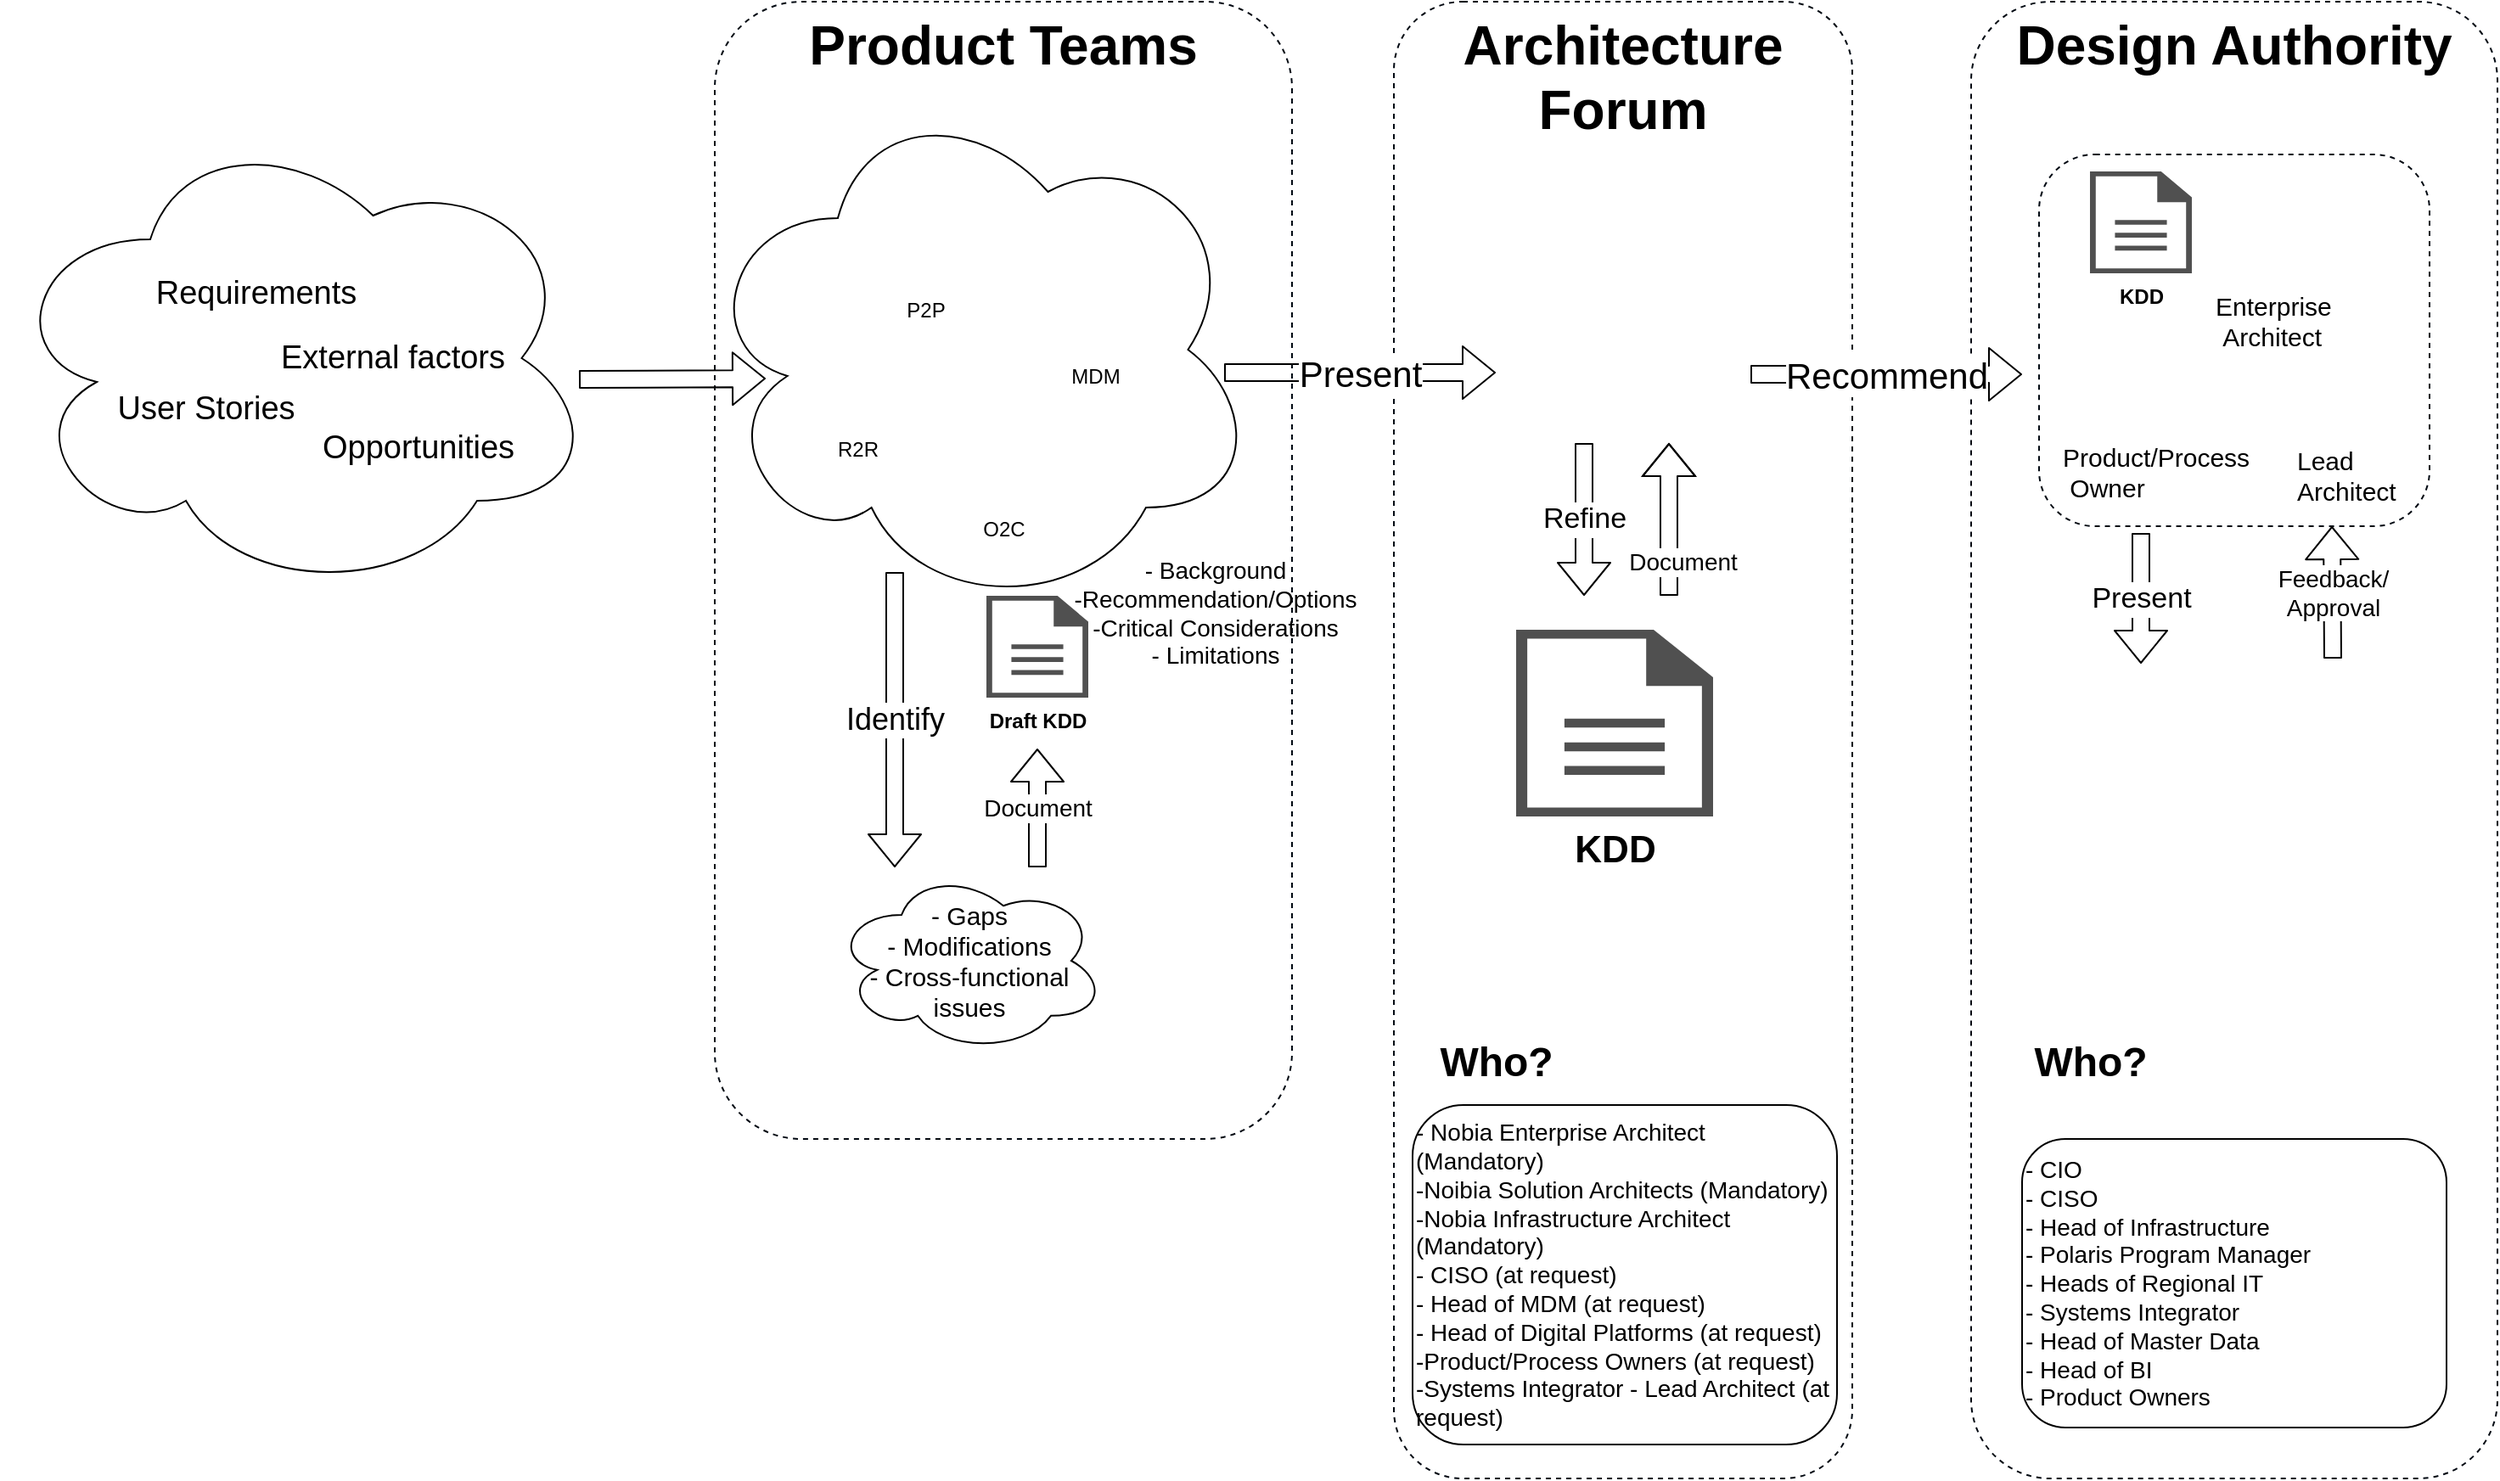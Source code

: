 <mxfile version="13.8.3" type="github" pages="2">
  <diagram id="p20fMa0RP09D1RsRWbcO" name="Page-1">
    <mxGraphModel dx="2249" dy="774" grid="1" gridSize="10" guides="1" tooltips="1" connect="1" arrows="1" fold="1" page="1" pageScale="1" pageWidth="827" pageHeight="1169" math="0" shadow="0">
      <root>
        <mxCell id="0" />
        <mxCell id="1" parent="0" />
        <mxCell id="c99tLSHFBEvujxyDnCjj-26" value="&lt;b&gt;Design Authority&lt;br&gt;&lt;/b&gt;" style="rounded=1;whiteSpace=wrap;html=1;verticalAlign=top;strokeWidth=1;strokeColor=#020912;dashed=1;fontSize=32;" parent="1" vertex="1">
          <mxGeometry x="740" y="10" width="310" height="870" as="geometry" />
        </mxCell>
        <mxCell id="ARf_2Hbt-9Ad1JEPtJ1I-11" value="&lt;b&gt;&lt;br&gt;&lt;/b&gt;" style="rounded=1;whiteSpace=wrap;html=1;verticalAlign=top;strokeWidth=1;strokeColor=#020912;dashed=1;fontSize=32;" vertex="1" parent="1">
          <mxGeometry x="780" y="100" width="230" height="219" as="geometry" />
        </mxCell>
        <mxCell id="c99tLSHFBEvujxyDnCjj-24" value="&lt;b&gt;Product Teams&lt;/b&gt;" style="rounded=1;whiteSpace=wrap;html=1;verticalAlign=top;strokeWidth=1;strokeColor=#020912;dashed=1;fontSize=32;" parent="1" vertex="1">
          <mxGeometry y="10" width="340" height="670" as="geometry" />
        </mxCell>
        <mxCell id="c99tLSHFBEvujxyDnCjj-37" value="" style="ellipse;shape=cloud;whiteSpace=wrap;html=1;" parent="1" vertex="1">
          <mxGeometry x="70" y="521" width="160" height="108" as="geometry" />
        </mxCell>
        <mxCell id="c99tLSHFBEvujxyDnCjj-33" value="" style="ellipse;shape=cloud;whiteSpace=wrap;html=1;" parent="1" vertex="1">
          <mxGeometry x="-420" y="80" width="350" height="280" as="geometry" />
        </mxCell>
        <mxCell id="c99tLSHFBEvujxyDnCjj-25" value="&lt;b&gt;Architecture&lt;br&gt;Forum&lt;br&gt;&lt;/b&gt;" style="rounded=1;whiteSpace=wrap;html=1;verticalAlign=top;strokeWidth=1;strokeColor=#020912;dashed=1;fontSize=32;" parent="1" vertex="1">
          <mxGeometry x="400" y="10" width="270" height="870" as="geometry" />
        </mxCell>
        <mxCell id="c99tLSHFBEvujxyDnCjj-20" value="" style="ellipse;shape=cloud;whiteSpace=wrap;html=1;" parent="1" vertex="1">
          <mxGeometry x="-10" y="60" width="330" height="310" as="geometry" />
        </mxCell>
        <mxCell id="c99tLSHFBEvujxyDnCjj-5" value="P2P" style="shape=image;html=1;verticalAlign=top;verticalLabelPosition=bottom;labelBackgroundColor=#ffffff;imageAspect=0;aspect=fixed;image=https://cdn4.iconfinder.com/data/icons/business-660/512/17_team_group_meeting_business-128.png" parent="1" vertex="1">
          <mxGeometry x="90" y="110" width="68" height="68" as="geometry" />
        </mxCell>
        <mxCell id="c99tLSHFBEvujxyDnCjj-7" value="MDM" style="shape=image;html=1;verticalAlign=top;verticalLabelPosition=bottom;labelBackgroundColor=#ffffff;imageAspect=0;aspect=fixed;image=https://cdn4.iconfinder.com/data/icons/business-660/512/17_team_group_meeting_business-128.png" parent="1" vertex="1">
          <mxGeometry x="190" y="149" width="68" height="68" as="geometry" />
        </mxCell>
        <mxCell id="c99tLSHFBEvujxyDnCjj-8" value="O2C" style="shape=image;html=1;verticalAlign=top;verticalLabelPosition=bottom;labelBackgroundColor=#ffffff;imageAspect=0;aspect=fixed;image=https://cdn4.iconfinder.com/data/icons/business-660/512/17_team_group_meeting_business-128.png" parent="1" vertex="1">
          <mxGeometry x="136" y="239" width="68" height="68" as="geometry" />
        </mxCell>
        <mxCell id="c99tLSHFBEvujxyDnCjj-9" value="" style="shape=image;html=1;verticalAlign=top;verticalLabelPosition=bottom;labelBackgroundColor=#ffffff;imageAspect=0;aspect=fixed;image=https://cdn2.iconfinder.com/data/icons/entrepreneur-solid-high-risk-high-return/512/Teamwork-128.png" parent="1" vertex="1">
          <mxGeometry x="472" y="132" width="128" height="128" as="geometry" />
        </mxCell>
        <mxCell id="c99tLSHFBEvujxyDnCjj-12" value="Present" style="shape=flexArrow;endArrow=classic;html=1;fontSize=21;" parent="1" edge="1">
          <mxGeometry width="50" height="50" relative="1" as="geometry">
            <mxPoint x="300" y="228.5" as="sourcePoint" />
            <mxPoint x="460" y="228.5" as="targetPoint" />
          </mxGeometry>
        </mxCell>
        <mxCell id="c99tLSHFBEvujxyDnCjj-14" value="" style="shape=image;html=1;verticalAlign=top;verticalLabelPosition=bottom;labelBackgroundColor=#ffffff;imageAspect=0;aspect=fixed;image=https://cdn4.iconfinder.com/data/icons/business-660/512/12_meeting_business_office_team-128.png" parent="1" vertex="1">
          <mxGeometry x="800" y="400" width="190" height="190" as="geometry" />
        </mxCell>
        <mxCell id="c99tLSHFBEvujxyDnCjj-15" value="Recommend" style="shape=flexArrow;endArrow=classic;html=1;fontSize=21;" parent="1" edge="1">
          <mxGeometry width="50" height="50" relative="1" as="geometry">
            <mxPoint x="610" y="229.5" as="sourcePoint" />
            <mxPoint x="770" y="229.5" as="targetPoint" />
          </mxGeometry>
        </mxCell>
        <mxCell id="c99tLSHFBEvujxyDnCjj-21" value="R2R" style="shape=image;html=1;verticalAlign=top;verticalLabelPosition=bottom;labelBackgroundColor=#ffffff;imageAspect=0;aspect=fixed;image=https://cdn4.iconfinder.com/data/icons/business-660/512/17_team_group_meeting_business-128.png" parent="1" vertex="1">
          <mxGeometry x="50" y="192" width="68" height="68" as="geometry" />
        </mxCell>
        <mxCell id="c99tLSHFBEvujxyDnCjj-28" value="- Gaps&lt;br style=&quot;font-size: 15px;&quot;&gt;- Modifications&lt;br style=&quot;font-size: 15px;&quot;&gt;- Cross-functional issues&lt;br style=&quot;font-size: 15px;&quot;&gt;" style="text;html=1;strokeColor=none;fillColor=none;align=center;verticalAlign=middle;whiteSpace=wrap;rounded=0;fontSize=15;" parent="1" vertex="1">
          <mxGeometry x="80" y="565" width="140" height="20" as="geometry" />
        </mxCell>
        <mxCell id="c99tLSHFBEvujxyDnCjj-29" value="" style="shape=flexArrow;endArrow=classic;html=1;" parent="1" edge="1">
          <mxGeometry width="50" height="50" relative="1" as="geometry">
            <mxPoint x="-80" y="232.5" as="sourcePoint" />
            <mxPoint x="30" y="232" as="targetPoint" />
          </mxGeometry>
        </mxCell>
        <mxCell id="c99tLSHFBEvujxyDnCjj-30" value="Requirements" style="text;html=1;strokeColor=none;fillColor=none;align=center;verticalAlign=middle;whiteSpace=wrap;rounded=0;fontSize=19;" parent="1" vertex="1">
          <mxGeometry x="-290" y="172" width="40" height="20" as="geometry" />
        </mxCell>
        <mxCell id="c99tLSHFBEvujxyDnCjj-34" value="Opportunities" style="text;html=1;align=center;verticalAlign=middle;resizable=0;points=[];autosize=1;fontSize=19;" parent="1" vertex="1">
          <mxGeometry x="-240" y="258" width="130" height="30" as="geometry" />
        </mxCell>
        <mxCell id="c99tLSHFBEvujxyDnCjj-35" value="User Stories" style="text;html=1;align=center;verticalAlign=middle;resizable=0;points=[];autosize=1;fontSize=19;" parent="1" vertex="1">
          <mxGeometry x="-360" y="235" width="120" height="30" as="geometry" />
        </mxCell>
        <mxCell id="c99tLSHFBEvujxyDnCjj-36" value="External factors" style="text;html=1;align=center;verticalAlign=middle;resizable=0;points=[];autosize=1;fontSize=19;" parent="1" vertex="1">
          <mxGeometry x="-265" y="205" width="150" height="30" as="geometry" />
        </mxCell>
        <mxCell id="c99tLSHFBEvujxyDnCjj-40" value="Identify" style="shape=flexArrow;endArrow=classic;html=1;fontSize=18;" parent="1" edge="1">
          <mxGeometry width="50" height="50" relative="1" as="geometry">
            <mxPoint x="106" y="346" as="sourcePoint" />
            <mxPoint x="106" y="520" as="targetPoint" />
          </mxGeometry>
        </mxCell>
        <mxCell id="c99tLSHFBEvujxyDnCjj-44" value="Document" style="shape=flexArrow;endArrow=classic;html=1;fontSize=14;" parent="1" edge="1">
          <mxGeometry width="50" height="50" relative="1" as="geometry">
            <mxPoint x="190" y="520" as="sourcePoint" />
            <mxPoint x="190" y="450" as="targetPoint" />
          </mxGeometry>
        </mxCell>
        <mxCell id="c99tLSHFBEvujxyDnCjj-50" value="&lt;b&gt;Draft KDD&lt;/b&gt;" style="pointerEvents=1;shadow=0;dashed=0;html=1;strokeColor=none;fillColor=#505050;labelPosition=center;verticalLabelPosition=bottom;verticalAlign=top;outlineConnect=0;align=center;shape=mxgraph.office.concepts.document;" parent="1" vertex="1">
          <mxGeometry x="160" y="360" width="60" height="60" as="geometry" />
        </mxCell>
        <mxCell id="c99tLSHFBEvujxyDnCjj-51" value="Refine" style="shape=flexArrow;endArrow=classic;html=1;fontSize=17;" parent="1" edge="1">
          <mxGeometry width="50" height="50" relative="1" as="geometry">
            <mxPoint x="512" y="270" as="sourcePoint" />
            <mxPoint x="512" y="360" as="targetPoint" />
          </mxGeometry>
        </mxCell>
        <mxCell id="c99tLSHFBEvujxyDnCjj-54" value="Document" style="shape=flexArrow;endArrow=classic;html=1;fontSize=14;" parent="1" edge="1">
          <mxGeometry x="-0.333" y="-13" width="50" height="50" relative="1" as="geometry">
            <mxPoint x="562" y="360" as="sourcePoint" />
            <mxPoint x="562" y="270" as="targetPoint" />
            <Array as="points">
              <mxPoint x="562" y="330" />
            </Array>
            <mxPoint x="-5" y="10" as="offset" />
          </mxGeometry>
        </mxCell>
        <mxCell id="ARf_2Hbt-9Ad1JEPtJ1I-3" value="- Background&lt;br style=&quot;font-size: 14px;&quot;&gt;-Recommendation/Options&lt;br style=&quot;font-size: 14px;&quot;&gt;-Critical Considerations&lt;br style=&quot;font-size: 14px;&quot;&gt;- Limitations" style="text;html=1;strokeColor=none;fillColor=none;align=center;verticalAlign=middle;whiteSpace=wrap;rounded=0;fontSize=14;" vertex="1" parent="1">
          <mxGeometry x="200" y="360" width="190" height="20" as="geometry" />
        </mxCell>
        <mxCell id="ARf_2Hbt-9Ad1JEPtJ1I-4" value="&lt;b style=&quot;font-size: 22px;&quot;&gt;KDD&lt;/b&gt;" style="pointerEvents=1;shadow=0;dashed=0;html=1;strokeColor=none;fillColor=#505050;labelPosition=center;verticalLabelPosition=bottom;verticalAlign=top;outlineConnect=0;align=center;shape=mxgraph.office.concepts.document;fontSize=22;" vertex="1" parent="1">
          <mxGeometry x="472" y="380" width="116" height="110" as="geometry" />
        </mxCell>
        <mxCell id="ARf_2Hbt-9Ad1JEPtJ1I-7" value="Product/Process&lt;br style=&quot;font-size: 15px;&quot;&gt;&amp;nbsp;Owner" style="shape=image;html=1;verticalAlign=top;verticalLabelPosition=bottom;labelBackgroundColor=#ffffff;imageAspect=0;aspect=fixed;image=https://cdn2.iconfinder.com/data/icons/people-80/96/Picture22-128.png;align=left;fontSize=15;" vertex="1" parent="1">
          <mxGeometry x="792" y="195" width="68" height="68" as="geometry" />
        </mxCell>
        <mxCell id="ARf_2Hbt-9Ad1JEPtJ1I-8" value="Lead&lt;br style=&quot;font-size: 15px;&quot;&gt;Architect" style="shape=image;html=1;verticalAlign=top;verticalLabelPosition=bottom;labelBackgroundColor=#ffffff;imageAspect=0;aspect=fixed;image=https://cdn2.iconfinder.com/data/icons/people-80/96/Picture22-128.png;align=left;fontSize=15;" vertex="1" parent="1">
          <mxGeometry x="930" y="197" width="68" height="68" as="geometry" />
        </mxCell>
        <mxCell id="ARf_2Hbt-9Ad1JEPtJ1I-9" value="&lt;b&gt;KDD&lt;/b&gt;" style="pointerEvents=1;shadow=0;dashed=0;html=1;strokeColor=none;fillColor=#505050;labelPosition=center;verticalLabelPosition=bottom;verticalAlign=top;outlineConnect=0;align=center;shape=mxgraph.office.concepts.document;" vertex="1" parent="1">
          <mxGeometry x="810" y="110" width="60" height="60" as="geometry" />
        </mxCell>
        <mxCell id="ARf_2Hbt-9Ad1JEPtJ1I-12" value="Present" style="shape=flexArrow;endArrow=classic;html=1;fontSize=17;" edge="1" parent="1">
          <mxGeometry width="50" height="50" relative="1" as="geometry">
            <mxPoint x="840" y="323" as="sourcePoint" />
            <mxPoint x="840" y="400" as="targetPoint" />
          </mxGeometry>
        </mxCell>
        <mxCell id="ARf_2Hbt-9Ad1JEPtJ1I-13" value="Feedback/&lt;br&gt;Approval" style="shape=flexArrow;endArrow=classic;html=1;entryX=0.75;entryY=1;entryDx=0;entryDy=0;fontSize=14;" edge="1" parent="1" target="ARf_2Hbt-9Ad1JEPtJ1I-11">
          <mxGeometry width="50" height="50" relative="1" as="geometry">
            <mxPoint x="953" y="397" as="sourcePoint" />
            <mxPoint x="850" y="410" as="targetPoint" />
          </mxGeometry>
        </mxCell>
        <mxCell id="0OhkkFMMhTjVs_0uCOOg-1" value="Enterprise&lt;br&gt;&amp;nbsp;Architect" style="shape=image;html=1;verticalAlign=top;verticalLabelPosition=bottom;labelBackgroundColor=#ffffff;imageAspect=0;aspect=fixed;image=https://cdn2.iconfinder.com/data/icons/people-80/96/Picture22-128.png;align=left;fontSize=15;" vertex="1" parent="1">
          <mxGeometry x="882" y="106" width="68" height="68" as="geometry" />
        </mxCell>
        <mxCell id="0OhkkFMMhTjVs_0uCOOg-2" value="- Nobia Enterprise Architect (Mandatory)&lt;br&gt;-Noibia Solution Architects (Mandatory)&lt;br&gt;-Nobia Infrastructure Architect (Mandatory)&lt;br&gt;- CISO (at request)&lt;br&gt;- Head of MDM (at request)&lt;br&gt;- Head of Digital Platforms (at request)&lt;br&gt;-Product/Process Owners (at request)&lt;br&gt;-Systems Integrator - Lead Architect (at request)" style="rounded=1;whiteSpace=wrap;html=1;fontSize=14;align=left;" vertex="1" parent="1">
          <mxGeometry x="411" y="660" width="250" height="200" as="geometry" />
        </mxCell>
        <mxCell id="0OhkkFMMhTjVs_0uCOOg-3" value="Who?" style="text;html=1;align=center;verticalAlign=middle;resizable=0;points=[];autosize=1;fontSize=24;fontStyle=1" vertex="1" parent="1">
          <mxGeometry x="420" y="620" width="80" height="30" as="geometry" />
        </mxCell>
        <mxCell id="0OhkkFMMhTjVs_0uCOOg-4" value="- CIO&lt;br&gt;- CISO&amp;nbsp;&lt;br&gt;- Head of Infrastructure&lt;br&gt;- Polaris Program Manager&lt;br&gt;- Heads of Regional IT&lt;br&gt;- Systems Integrator&lt;br&gt;- Head of Master Data&lt;br&gt;- Head of BI&lt;br&gt;- Product Owners" style="rounded=1;whiteSpace=wrap;html=1;fontSize=14;align=left;" vertex="1" parent="1">
          <mxGeometry x="770" y="680" width="250" height="170" as="geometry" />
        </mxCell>
        <mxCell id="0OhkkFMMhTjVs_0uCOOg-5" value="Who?" style="text;html=1;align=center;verticalAlign=middle;resizable=0;points=[];autosize=1;fontSize=24;fontStyle=1" vertex="1" parent="1">
          <mxGeometry x="770" y="620" width="80" height="30" as="geometry" />
        </mxCell>
      </root>
    </mxGraphModel>
  </diagram>
  <diagram id="JwXX_6g9EZMtV0hlzqTo" name="Page-2">
    <mxGraphModel dx="1422" dy="774" grid="1" gridSize="10" guides="1" tooltips="1" connect="1" arrows="1" fold="1" page="1" pageScale="1" pageWidth="827" pageHeight="1169" math="0" shadow="0">
      <root>
        <mxCell id="DqfIb0BlEA46qqVhE4fC-0" />
        <mxCell id="DqfIb0BlEA46qqVhE4fC-1" parent="DqfIb0BlEA46qqVhE4fC-0" />
      </root>
    </mxGraphModel>
  </diagram>
</mxfile>
